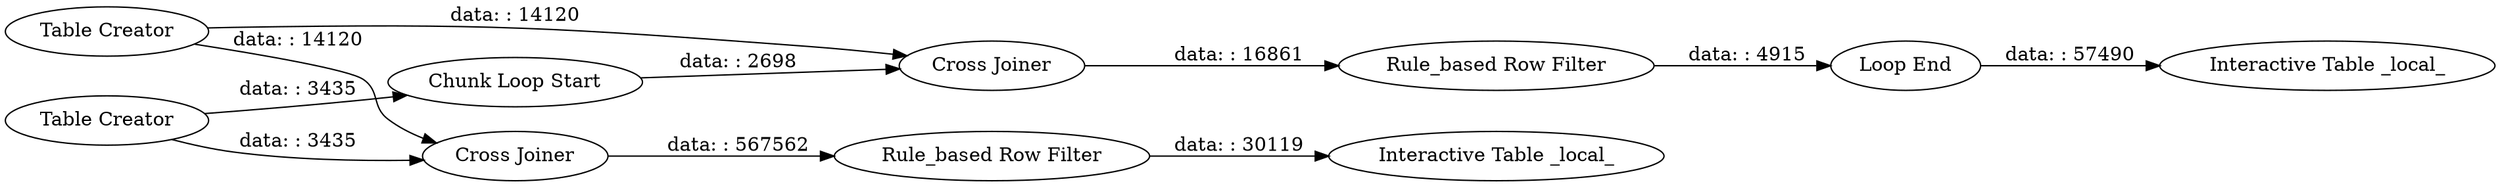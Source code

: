 digraph {
	"-7159560849608073699_57" [label="Table Creator"]
	"-7159560849608073699_60" [label="Rule_based Row Filter"]
	"-7159560849608073699_62" [label="Loop End"]
	"-7159560849608073699_66" [label="Interactive Table _local_"]
	"-7159560849608073699_65" [label="Interactive Table _local_"]
	"-7159560849608073699_64" [label="Cross Joiner"]
	"-7159560849608073699_63" [label="Rule_based Row Filter"]
	"-7159560849608073699_61" [label="Chunk Loop Start"]
	"-7159560849608073699_58" [label="Table Creator"]
	"-7159560849608073699_59" [label="Cross Joiner"]
	"-7159560849608073699_57" -> "-7159560849608073699_61" [label="data: : 3435"]
	"-7159560849608073699_63" -> "-7159560849608073699_62" [label="data: : 4915"]
	"-7159560849608073699_57" -> "-7159560849608073699_59" [label="data: : 3435"]
	"-7159560849608073699_64" -> "-7159560849608073699_63" [label="data: : 16861"]
	"-7159560849608073699_62" -> "-7159560849608073699_66" [label="data: : 57490"]
	"-7159560849608073699_60" -> "-7159560849608073699_65" [label="data: : 30119"]
	"-7159560849608073699_58" -> "-7159560849608073699_64" [label="data: : 14120"]
	"-7159560849608073699_59" -> "-7159560849608073699_60" [label="data: : 567562"]
	"-7159560849608073699_58" -> "-7159560849608073699_59" [label="data: : 14120"]
	"-7159560849608073699_61" -> "-7159560849608073699_64" [label="data: : 2698"]
	rankdir=LR
}
